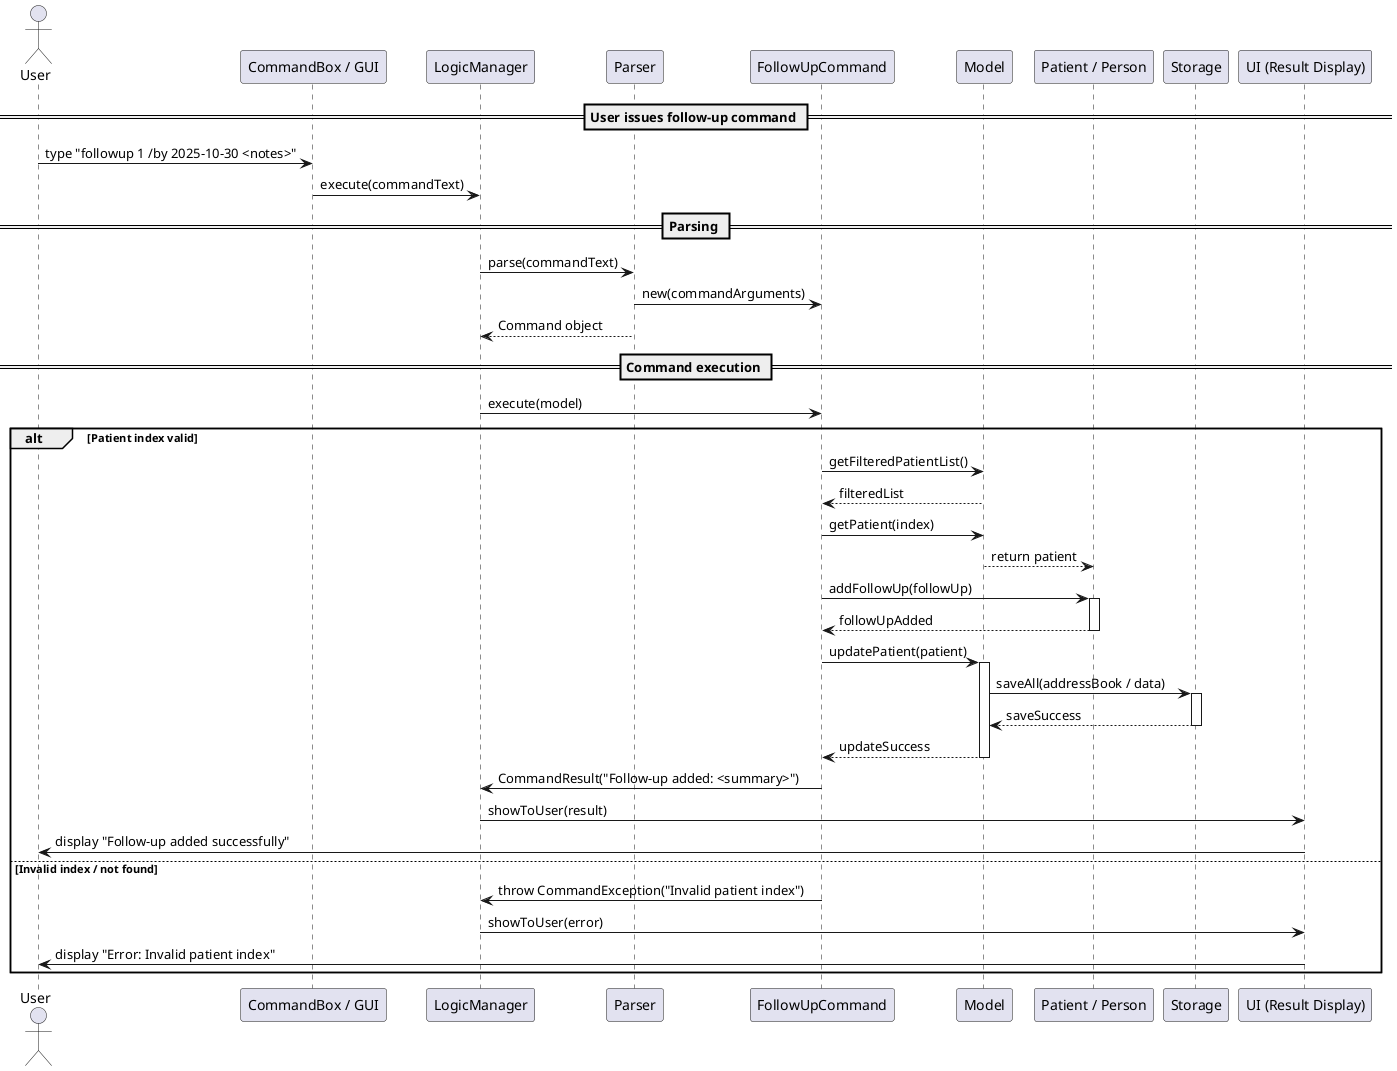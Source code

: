 @startuml
' Sequence diagram for FollowUpCommand

actor User
participant "CommandBox / GUI" as CommandBox
participant "LogicManager" as LogicManager
participant "Parser" as Parser
participant "FollowUpCommand" as FollowUpCommand
participant "Model" as Model
participant "Patient / Person" as Patient
participant "Storage" as Storage
participant "UI (Result Display)" as Ui

== User issues follow-up command ==
User -> CommandBox : type "followup 1 /by 2025-10-30 <notes>"
CommandBox -> LogicManager : execute(commandText)

== Parsing ==
LogicManager -> Parser : parse(commandText)
Parser -> FollowUpCommand : new(commandArguments)
Parser --> LogicManager : Command object

== Command execution ==
LogicManager -> FollowUpCommand : execute(model)

alt Patient index valid
    FollowUpCommand -> Model : getFilteredPatientList()
    Model --> FollowUpCommand : filteredList

    FollowUpCommand -> Model : getPatient(index)
    Model --> Patient : return patient

    FollowUpCommand -> Patient : addFollowUp(followUp)
    activate Patient
    Patient --> FollowUpCommand : followUpAdded
    deactivate Patient

    FollowUpCommand -> Model : updatePatient(patient)
    activate Model
    Model -> Storage : saveAll(addressBook / data)
    activate Storage
    Storage --> Model : saveSuccess
    deactivate Storage
    Model --> FollowUpCommand : updateSuccess
    deactivate Model

    FollowUpCommand -> LogicManager : CommandResult("Follow-up added: <summary>")
    LogicManager -> Ui : showToUser(result)
    Ui -> User : display "Follow-up added successfully"
else Invalid index / not found
    FollowUpCommand -> LogicManager : throw CommandException("Invalid patient index")
    LogicManager -> Ui : showToUser(error)
    Ui -> User : display "Error: Invalid patient index"
end

@enduml
